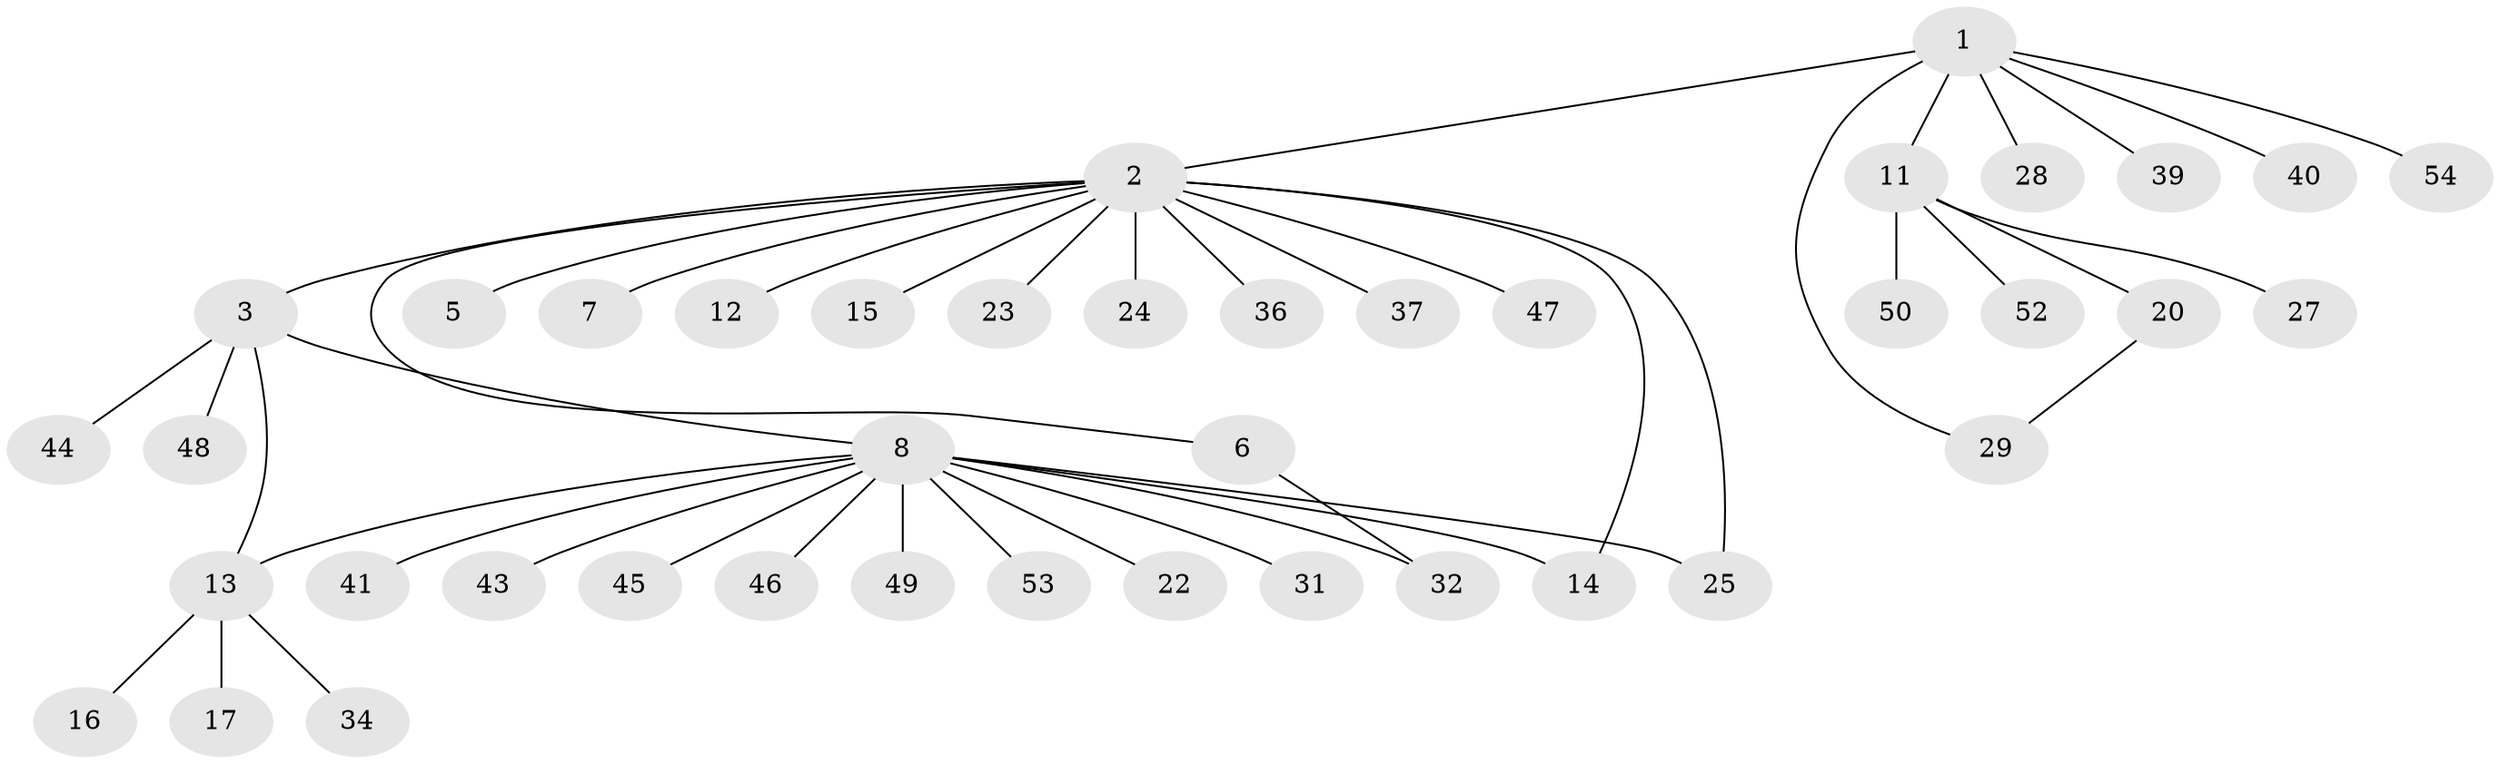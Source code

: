 // original degree distribution, {5: 0.05263157894736842, 11: 0.017543859649122806, 6: 0.03508771929824561, 8: 0.017543859649122806, 2: 0.24561403508771928, 13: 0.017543859649122806, 1: 0.5789473684210527, 3: 0.03508771929824561}
// Generated by graph-tools (version 1.1) at 2025/41/03/06/25 10:41:49]
// undirected, 41 vertices, 45 edges
graph export_dot {
graph [start="1"]
  node [color=gray90,style=filled];
  1 [super="+10"];
  2 [super="+4"];
  3 [super="+19"];
  5 [super="+26"];
  6 [super="+9"];
  7 [super="+42"];
  8 [super="+18"];
  11 [super="+33"];
  12;
  13 [super="+21"];
  14 [super="+38"];
  15;
  16;
  17 [super="+55"];
  20;
  22;
  23 [super="+30"];
  24;
  25;
  27;
  28;
  29 [super="+35"];
  31;
  32 [super="+56"];
  34;
  36;
  37 [super="+51"];
  39;
  40;
  41 [super="+57"];
  43;
  44;
  45;
  46;
  47;
  48;
  49;
  50;
  52;
  53;
  54;
  1 -- 2 [weight=2];
  1 -- 11;
  1 -- 29;
  1 -- 54;
  1 -- 39;
  1 -- 40;
  1 -- 28;
  2 -- 3;
  2 -- 6;
  2 -- 7;
  2 -- 12;
  2 -- 23;
  2 -- 24;
  2 -- 25;
  2 -- 47;
  2 -- 36;
  2 -- 5;
  2 -- 37;
  2 -- 14;
  2 -- 15;
  3 -- 8;
  3 -- 13;
  3 -- 44;
  3 -- 48;
  6 -- 32;
  8 -- 13;
  8 -- 14;
  8 -- 22;
  8 -- 25;
  8 -- 31;
  8 -- 41;
  8 -- 43;
  8 -- 45;
  8 -- 46;
  8 -- 49;
  8 -- 53;
  8 -- 32;
  11 -- 20;
  11 -- 27;
  11 -- 50;
  11 -- 52;
  13 -- 16;
  13 -- 17;
  13 -- 34;
  20 -- 29;
}

